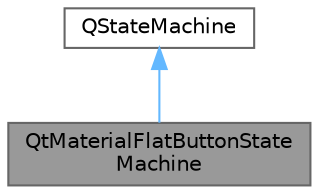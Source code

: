 digraph "QtMaterialFlatButtonStateMachine"
{
 // LATEX_PDF_SIZE
  bgcolor="transparent";
  edge [fontname=Helvetica,fontsize=10,labelfontname=Helvetica,labelfontsize=10];
  node [fontname=Helvetica,fontsize=10,shape=box,height=0.2,width=0.4];
  Node1 [id="Node000001",label="QtMaterialFlatButtonState\lMachine",height=0.2,width=0.4,color="gray40", fillcolor="grey60", style="filled", fontcolor="black",tooltip="扁平按钮状态机类，管理按钮的交互状态（悬停、焦点、按下、选中）"];
  Node2 -> Node1 [id="edge1_Node000001_Node000002",dir="back",color="steelblue1",style="solid",tooltip=" "];
  Node2 [id="Node000002",label="QStateMachine",height=0.2,width=0.4,color="gray40", fillcolor="white", style="filled",tooltip=" "];
}
